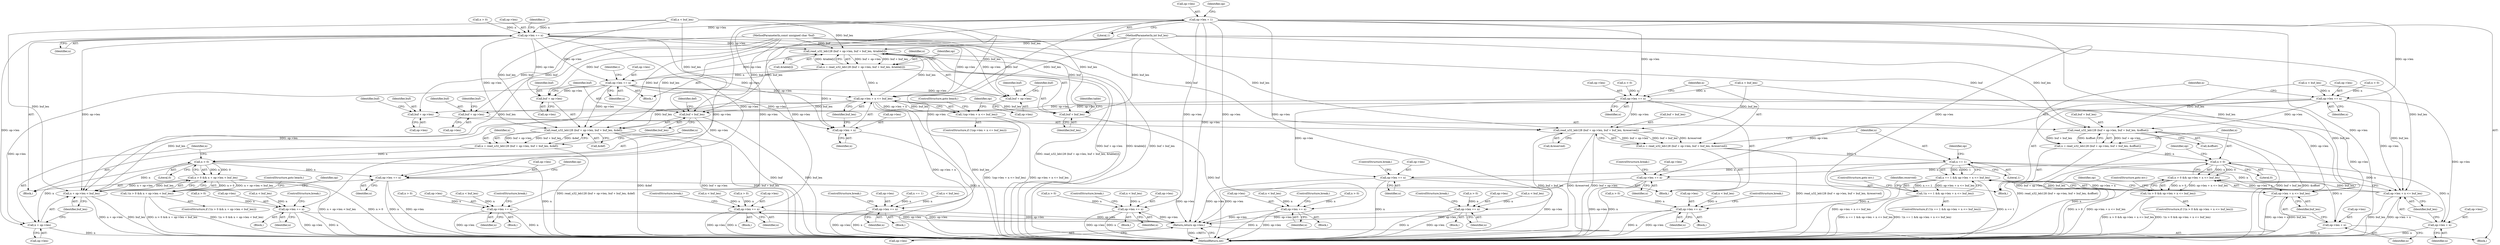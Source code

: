 digraph "0_radare2_bd276ef2fd8ac3401e65be7c126a43175ccfbcd7@pointer" {
"1000105" [label="(Call,op->len = 1)"];
"1000382" [label="(Call,op->len += n)"];
"1001077" [label="(Return,return op->len;)"];
"1000428" [label="(Call,op->len += n)"];
"1000485" [label="(Call,op->len += n)"];
"1000502" [label="(Call,read_u32_leb128 (buf + op->len, buf + buf_len, &table[i]))"];
"1000500" [label="(Call,n = read_u32_leb128 (buf + op->len, buf + buf_len, &table[i]))"];
"1000517" [label="(Call,op->len + n <= buf_len)"];
"1000508" [label="(Call,buf + buf_len)"];
"1000516" [label="(Call,!(op->len + n <= buf_len))"];
"1000533" [label="(Call,read_u32_leb128 (buf + op->len, buf + buf_len, &def))"];
"1000531" [label="(Call,n = read_u32_leb128 (buf + op->len, buf + buf_len, &def))"];
"1000547" [label="(Call,n > 0)"];
"1000546" [label="(Call,n > 0 && n + op->len < buf_len)"];
"1000545" [label="(Call,!(n > 0 && n + op->len < buf_len))"];
"1000550" [label="(Call,n + op->len < buf_len)"];
"1000551" [label="(Call,n + op->len)"];
"1000559" [label="(Call,op->len += n)"];
"1000539" [label="(Call,buf + buf_len)"];
"1000518" [label="(Call,op->len + n)"];
"1000526" [label="(Call,op->len += n)"];
"1000503" [label="(Call,buf + op->len)"];
"1000534" [label="(Call,buf + op->len)"];
"1000676" [label="(Call,op->len += n)"];
"1000683" [label="(Call,read_u32_leb128 (buf + op->len, buf + buf_len, &reserved))"];
"1000681" [label="(Call,n = read_u32_leb128 (buf + op->len, buf + buf_len, &reserved))"];
"1000697" [label="(Call,n == 1)"];
"1000696" [label="(Call,n == 1 && op->len + n <= buf_len)"];
"1000695" [label="(Call,!(n == 1 && op->len + n <= buf_len))"];
"1000700" [label="(Call,op->len + n <= buf_len)"];
"1000701" [label="(Call,op->len + n)"];
"1000722" [label="(Call,op->len += n)"];
"1000684" [label="(Call,buf + op->len)"];
"1000770" [label="(Call,op->len += n)"];
"1000830" [label="(Call,op->len += n)"];
"1000837" [label="(Call,read_u32_leb128 (buf + op->len, buf + buf_len, &offset))"];
"1000835" [label="(Call,n = read_u32_leb128 (buf + op->len, buf + buf_len, &offset))"];
"1000851" [label="(Call,n > 0)"];
"1000850" [label="(Call,n > 0 && op->len + n <= buf_len)"];
"1000849" [label="(Call,!(n > 0 && op->len + n <= buf_len))"];
"1000854" [label="(Call,op->len + n <= buf_len)"];
"1000855" [label="(Call,op->len + n)"];
"1000873" [label="(Call,op->len += n)"];
"1000838" [label="(Call,buf + op->len)"];
"1000921" [label="(Call,op->len += n)"];
"1000955" [label="(Call,op->len += n)"];
"1000989" [label="(Call,op->len += n)"];
"1001029" [label="(Call,op->len += n)"];
"1001069" [label="(Call,op->len += n)"];
"1000775" [label="(ControlStructure,break;)"];
"1000852" [label="(Identifier,n)"];
"1000836" [label="(Identifier,n)"];
"1000951" [label="(Call,n < buf_len)"];
"1001033" [label="(Identifier,n)"];
"1000105" [label="(Call,op->len = 1)"];
"1000102" [label="(MethodParameterIn,const unsigned char *buf)"];
"1000520" [label="(Identifier,op)"];
"1000492" [label="(Identifier,i)"];
"1000695" [label="(Call,!(n == 1 && op->len + n <= buf_len))"];
"1000510" [label="(Identifier,buf_len)"];
"1000684" [label="(Call,buf + op->len)"];
"1000701" [label="(Call,op->len + n)"];
"1000433" [label="(ControlStructure,break;)"];
"1000428" [label="(Call,op->len += n)"];
"1000690" [label="(Identifier,buf)"];
"1000518" [label="(Call,op->len + n)"];
"1000849" [label="(Call,!(n > 0 && op->len + n <= buf_len))"];
"1001078" [label="(Call,op->len)"];
"1000546" [label="(Call,n > 0 && n + op->len < buf_len)"];
"1000677" [label="(Call,op->len)"];
"1000848" [label="(ControlStructure,if (!(n > 0 && op->len + n <= buf_len)))"];
"1000733" [label="(Block,)"];
"1000956" [label="(Call,op->len)"];
"1000850" [label="(Call,n > 0 && op->len + n <= buf_len)"];
"1001016" [label="(Call,n > 0)"];
"1000307" [label="(Call,n < buf_len)"];
"1000901" [label="(Call,n == 1)"];
"1000727" [label="(ControlStructure,break;)"];
"1000823" [label="(Call,n > 0)"];
"1000505" [label="(Call,op->len)"];
"1000541" [label="(Identifier,buf_len)"];
"1000109" [label="(Literal,1)"];
"1000707" [label="(ControlStructure,goto err;)"];
"1000522" [label="(Identifier,n)"];
"1000681" [label="(Call,n = read_u32_leb128 (buf + op->len, buf + buf_len, &reserved))"];
"1000103" [label="(MethodParameterIn,int buf_len)"];
"1000726" [label="(Identifier,n)"];
"1000387" [label="(ControlStructure,break;)"];
"1000382" [label="(Call,op->len += n)"];
"1000834" [label="(Identifier,n)"];
"1000989" [label="(Call,op->len += n)"];
"1000692" [label="(Call,&reserved)"];
"1000702" [label="(Call,op->len)"];
"1000948" [label="(Call,n > 0)"];
"1000530" [label="(Identifier,n)"];
"1000723" [label="(Call,op->len)"];
"1000878" [label="(ControlStructure,break;)"];
"1000694" [label="(ControlStructure,if (!(n == 1 && op->len + n <= buf_len)))"];
"1000861" [label="(ControlStructure,goto err;)"];
"1000838" [label="(Call,buf + op->len)"];
"1000994" [label="(ControlStructure,break;)"];
"1000686" [label="(Call,op->len)"];
"1001030" [label="(Call,op->len)"];
"1000463" [label="(Call,n > 0)"];
"1000539" [label="(Call,buf + buf_len)"];
"1000517" [label="(Call,op->len + n <= buf_len)"];
"1001036" [label="(Block,)"];
"1000697" [label="(Call,n == 1)"];
"1000831" [label="(Call,op->len)"];
"1000519" [label="(Call,op->len)"];
"1000563" [label="(Identifier,n)"];
"1000498" [label="(Identifier,i)"];
"1000774" [label="(Identifier,n)"];
"1000543" [label="(Identifier,def)"];
"1000516" [label="(Call,!(op->len + n <= buf_len))"];
"1000528" [label="(Identifier,op)"];
"1001073" [label="(Identifier,n)"];
"1000698" [label="(Identifier,n)"];
"1000411" [label="(Call,n > 0)"];
"1000689" [label="(Call,buf + buf_len)"];
"1001019" [label="(Call,n < buf_len)"];
"1000960" [label="(ControlStructure,break;)"];
"1000486" [label="(Call,op->len)"];
"1000874" [label="(Call,op->len)"];
"1000304" [label="(Call,n > 0)"];
"1000672" [label="(Call,n < buf_len)"];
"1000756" [label="(Call,n < buf_len)"];
"1000993" [label="(Identifier,n)"];
"1000383" [label="(Call,op->len)"];
"1000504" [label="(Identifier,buf)"];
"1000826" [label="(Call,n < buf_len)"];
"1000722" [label="(Call,op->len += n)"];
"1000703" [label="(Identifier,op)"];
"1000284" [label="(Block,)"];
"1000925" [label="(Identifier,n)"];
"1000881" [label="(Block,)"];
"1000544" [label="(ControlStructure,if (!(n > 0 && n + op->len < buf_len)))"];
"1000552" [label="(Identifier,n)"];
"1000391" [label="(Block,)"];
"1000799" [label="(Block,)"];
"1000683" [label="(Call,read_u32_leb128 (buf + op->len, buf + buf_len, &reserved))"];
"1000959" [label="(Identifier,n)"];
"1000996" [label="(Block,)"];
"1000429" [label="(Call,op->len)"];
"1000526" [label="(Call,op->len += n)"];
"1000904" [label="(Call,n < buf_len)"];
"1000857" [label="(Identifier,op)"];
"1000982" [label="(Call,n > 0)"];
"1001059" [label="(Call,n < buf_len)"];
"1000860" [label="(Identifier,buf_len)"];
"1000500" [label="(Call,n = read_u32_leb128 (buf + op->len, buf + buf_len, &table[i]))"];
"1000835" [label="(Call,n = read_u32_leb128 (buf + op->len, buf + buf_len, &offset))"];
"1000864" [label="(Identifier,op)"];
"1001069" [label="(Call,op->len += n)"];
"1000676" [label="(Call,op->len += n)"];
"1000706" [label="(Identifier,buf_len)"];
"1000851" [label="(Call,n > 0)"];
"1000685" [label="(Identifier,buf)"];
"1000432" [label="(Identifier,n)"];
"1000928" [label="(Block,)"];
"1000527" [label="(Call,op->len)"];
"1000511" [label="(Call,&table[i])"];
"1001034" [label="(ControlStructure,break;)"];
"1000843" [label="(Call,buf + buf_len)"];
"1000525" [label="(ControlStructure,goto beach;)"];
"1001077" [label="(Return,return op->len;)"];
"1000549" [label="(Literal,0)"];
"1000560" [label="(Call,op->len)"];
"1000550" [label="(Call,n + op->len < buf_len)"];
"1000645" [label="(Block,)"];
"1000509" [label="(Identifier,buf)"];
"1000921" [label="(Call,op->len += n)"];
"1000104" [label="(Block,)"];
"1000540" [label="(Identifier,buf)"];
"1000926" [label="(ControlStructure,break;)"];
"1000414" [label="(Call,n < buf_len)"];
"1000699" [label="(Literal,1)"];
"1000533" [label="(Call,read_u32_leb128 (buf + op->len, buf + buf_len, &def))"];
"1000853" [label="(Literal,0)"];
"1000770" [label="(Call,op->len += n)"];
"1000489" [label="(Identifier,n)"];
"1000502" [label="(Call,read_u32_leb128 (buf + op->len, buf + buf_len, &table[i]))"];
"1000515" [label="(ControlStructure,if (!(op->len + n <= buf_len)))"];
"1000531" [label="(Call,n = read_u32_leb128 (buf + op->len, buf + buf_len, &def))"];
"1000532" [label="(Identifier,n)"];
"1000513" [label="(Identifier,table)"];
"1000705" [label="(Identifier,n)"];
"1000508" [label="(Call,buf + buf_len)"];
"1000955" [label="(Call,op->len += n)"];
"1000561" [label="(Identifier,op)"];
"1000106" [label="(Call,op->len)"];
"1000501" [label="(Identifier,n)"];
"1000553" [label="(Call,op->len)"];
"1001074" [label="(ControlStructure,break;)"];
"1000990" [label="(Call,op->len)"];
"1000844" [label="(Identifier,buf)"];
"1001029" [label="(Call,op->len += n)"];
"1000873" [label="(Call,op->len += n)"];
"1000709" [label="(Identifier,reserved)"];
"1000551" [label="(Call,n + op->len)"];
"1000962" [label="(Block,)"];
"1001097" [label="(MethodReturn,int)"];
"1000466" [label="(Call,n < buf_len)"];
"1000922" [label="(Call,op->len)"];
"1000499" [label="(Block,)"];
"1000548" [label="(Identifier,n)"];
"1000523" [label="(Identifier,buf_len)"];
"1000545" [label="(Call,!(n > 0 && n + op->len < buf_len))"];
"1000700" [label="(Call,op->len + n <= buf_len)"];
"1000856" [label="(Call,op->len)"];
"1000877" [label="(Identifier,n)"];
"1000753" [label="(Call,n > 0)"];
"1000542" [label="(Call,&def)"];
"1000535" [label="(Identifier,buf)"];
"1000503" [label="(Call,buf + op->len)"];
"1000830" [label="(Call,op->len += n)"];
"1000771" [label="(Call,op->len)"];
"1000556" [label="(Identifier,buf_len)"];
"1000837" [label="(Call,read_u32_leb128 (buf + op->len, buf + buf_len, &offset))"];
"1000859" [label="(Identifier,n)"];
"1001056" [label="(Call,n > 0)"];
"1000558" [label="(ControlStructure,goto beach;)"];
"1000386" [label="(Identifier,n)"];
"1000682" [label="(Identifier,n)"];
"1000435" [label="(Block,)"];
"1000680" [label="(Identifier,n)"];
"1000846" [label="(Call,&offset)"];
"1000669" [label="(Call,n > 0)"];
"1000839" [label="(Identifier,buf)"];
"1000536" [label="(Call,op->len)"];
"1000855" [label="(Call,op->len + n)"];
"1000112" [label="(Identifier,op)"];
"1000566" [label="(Identifier,op)"];
"1000485" [label="(Call,op->len += n)"];
"1000696" [label="(Call,n == 1 && op->len + n <= buf_len)"];
"1000854" [label="(Call,op->len + n <= buf_len)"];
"1000840" [label="(Call,op->len)"];
"1001070" [label="(Call,op->len)"];
"1000559" [label="(Call,op->len += n)"];
"1000985" [label="(Call,n < buf_len)"];
"1000534" [label="(Call,buf + op->len)"];
"1000547" [label="(Call,n > 0)"];
"1000105" -> "1000104"  [label="AST: "];
"1000105" -> "1000109"  [label="CFG: "];
"1000106" -> "1000105"  [label="AST: "];
"1000109" -> "1000105"  [label="AST: "];
"1000112" -> "1000105"  [label="CFG: "];
"1000105" -> "1001097"  [label="DDG: op->len"];
"1000105" -> "1000382"  [label="DDG: op->len"];
"1000105" -> "1000428"  [label="DDG: op->len"];
"1000105" -> "1000485"  [label="DDG: op->len"];
"1000105" -> "1000676"  [label="DDG: op->len"];
"1000105" -> "1000770"  [label="DDG: op->len"];
"1000105" -> "1000830"  [label="DDG: op->len"];
"1000105" -> "1000921"  [label="DDG: op->len"];
"1000105" -> "1000955"  [label="DDG: op->len"];
"1000105" -> "1000989"  [label="DDG: op->len"];
"1000105" -> "1001029"  [label="DDG: op->len"];
"1000105" -> "1001069"  [label="DDG: op->len"];
"1000105" -> "1001077"  [label="DDG: op->len"];
"1000382" -> "1000284"  [label="AST: "];
"1000382" -> "1000386"  [label="CFG: "];
"1000383" -> "1000382"  [label="AST: "];
"1000386" -> "1000382"  [label="AST: "];
"1000387" -> "1000382"  [label="CFG: "];
"1000382" -> "1001097"  [label="DDG: op->len"];
"1000382" -> "1001097"  [label="DDG: n"];
"1000304" -> "1000382"  [label="DDG: n"];
"1000307" -> "1000382"  [label="DDG: n"];
"1000382" -> "1001077"  [label="DDG: op->len"];
"1001077" -> "1000104"  [label="AST: "];
"1001077" -> "1001078"  [label="CFG: "];
"1001078" -> "1001077"  [label="AST: "];
"1001097" -> "1001077"  [label="CFG: "];
"1001077" -> "1001097"  [label="DDG: <RET>"];
"1000559" -> "1001077"  [label="DDG: op->len"];
"1000989" -> "1001077"  [label="DDG: op->len"];
"1001029" -> "1001077"  [label="DDG: op->len"];
"1001069" -> "1001077"  [label="DDG: op->len"];
"1000722" -> "1001077"  [label="DDG: op->len"];
"1000873" -> "1001077"  [label="DDG: op->len"];
"1000955" -> "1001077"  [label="DDG: op->len"];
"1000921" -> "1001077"  [label="DDG: op->len"];
"1000428" -> "1001077"  [label="DDG: op->len"];
"1000770" -> "1001077"  [label="DDG: op->len"];
"1000428" -> "1000391"  [label="AST: "];
"1000428" -> "1000432"  [label="CFG: "];
"1000429" -> "1000428"  [label="AST: "];
"1000432" -> "1000428"  [label="AST: "];
"1000433" -> "1000428"  [label="CFG: "];
"1000428" -> "1001097"  [label="DDG: n"];
"1000428" -> "1001097"  [label="DDG: op->len"];
"1000411" -> "1000428"  [label="DDG: n"];
"1000414" -> "1000428"  [label="DDG: n"];
"1000485" -> "1000435"  [label="AST: "];
"1000485" -> "1000489"  [label="CFG: "];
"1000486" -> "1000485"  [label="AST: "];
"1000489" -> "1000485"  [label="AST: "];
"1000492" -> "1000485"  [label="CFG: "];
"1000466" -> "1000485"  [label="DDG: n"];
"1000463" -> "1000485"  [label="DDG: n"];
"1000485" -> "1000502"  [label="DDG: op->len"];
"1000485" -> "1000503"  [label="DDG: op->len"];
"1000485" -> "1000517"  [label="DDG: op->len"];
"1000485" -> "1000518"  [label="DDG: op->len"];
"1000485" -> "1000526"  [label="DDG: op->len"];
"1000485" -> "1000533"  [label="DDG: op->len"];
"1000485" -> "1000534"  [label="DDG: op->len"];
"1000485" -> "1000550"  [label="DDG: op->len"];
"1000485" -> "1000551"  [label="DDG: op->len"];
"1000485" -> "1000559"  [label="DDG: op->len"];
"1000502" -> "1000500"  [label="AST: "];
"1000502" -> "1000511"  [label="CFG: "];
"1000503" -> "1000502"  [label="AST: "];
"1000508" -> "1000502"  [label="AST: "];
"1000511" -> "1000502"  [label="AST: "];
"1000500" -> "1000502"  [label="CFG: "];
"1000502" -> "1001097"  [label="DDG: buf + op->len"];
"1000502" -> "1001097"  [label="DDG: &table[i]"];
"1000502" -> "1001097"  [label="DDG: buf + buf_len"];
"1000502" -> "1000500"  [label="DDG: buf + op->len"];
"1000502" -> "1000500"  [label="DDG: buf + buf_len"];
"1000502" -> "1000500"  [label="DDG: &table[i]"];
"1000102" -> "1000502"  [label="DDG: buf"];
"1000526" -> "1000502"  [label="DDG: op->len"];
"1000466" -> "1000502"  [label="DDG: buf_len"];
"1000517" -> "1000502"  [label="DDG: buf_len"];
"1000103" -> "1000502"  [label="DDG: buf_len"];
"1000500" -> "1000499"  [label="AST: "];
"1000501" -> "1000500"  [label="AST: "];
"1000520" -> "1000500"  [label="CFG: "];
"1000500" -> "1001097"  [label="DDG: read_u32_leb128 (buf + op->len, buf + buf_len, &table[i])"];
"1000500" -> "1000517"  [label="DDG: n"];
"1000500" -> "1000518"  [label="DDG: n"];
"1000500" -> "1000526"  [label="DDG: n"];
"1000517" -> "1000516"  [label="AST: "];
"1000517" -> "1000523"  [label="CFG: "];
"1000518" -> "1000517"  [label="AST: "];
"1000523" -> "1000517"  [label="AST: "];
"1000516" -> "1000517"  [label="CFG: "];
"1000517" -> "1001097"  [label="DDG: op->len + n"];
"1000517" -> "1001097"  [label="DDG: buf_len"];
"1000517" -> "1000508"  [label="DDG: buf_len"];
"1000517" -> "1000516"  [label="DDG: op->len + n"];
"1000517" -> "1000516"  [label="DDG: buf_len"];
"1000526" -> "1000517"  [label="DDG: op->len"];
"1000103" -> "1000517"  [label="DDG: buf_len"];
"1000466" -> "1000517"  [label="DDG: buf_len"];
"1000517" -> "1000533"  [label="DDG: buf_len"];
"1000517" -> "1000539"  [label="DDG: buf_len"];
"1000517" -> "1000550"  [label="DDG: buf_len"];
"1000508" -> "1000510"  [label="CFG: "];
"1000509" -> "1000508"  [label="AST: "];
"1000510" -> "1000508"  [label="AST: "];
"1000513" -> "1000508"  [label="CFG: "];
"1000508" -> "1001097"  [label="DDG: buf"];
"1000102" -> "1000508"  [label="DDG: buf"];
"1000466" -> "1000508"  [label="DDG: buf_len"];
"1000103" -> "1000508"  [label="DDG: buf_len"];
"1000516" -> "1000515"  [label="AST: "];
"1000525" -> "1000516"  [label="CFG: "];
"1000528" -> "1000516"  [label="CFG: "];
"1000516" -> "1001097"  [label="DDG: !(op->len + n <= buf_len)"];
"1000516" -> "1001097"  [label="DDG: op->len + n <= buf_len"];
"1000533" -> "1000531"  [label="AST: "];
"1000533" -> "1000542"  [label="CFG: "];
"1000534" -> "1000533"  [label="AST: "];
"1000539" -> "1000533"  [label="AST: "];
"1000542" -> "1000533"  [label="AST: "];
"1000531" -> "1000533"  [label="CFG: "];
"1000533" -> "1001097"  [label="DDG: &def"];
"1000533" -> "1001097"  [label="DDG: buf + op->len"];
"1000533" -> "1001097"  [label="DDG: buf + buf_len"];
"1000533" -> "1000531"  [label="DDG: buf + op->len"];
"1000533" -> "1000531"  [label="DDG: buf + buf_len"];
"1000533" -> "1000531"  [label="DDG: &def"];
"1000102" -> "1000533"  [label="DDG: buf"];
"1000526" -> "1000533"  [label="DDG: op->len"];
"1000466" -> "1000533"  [label="DDG: buf_len"];
"1000103" -> "1000533"  [label="DDG: buf_len"];
"1000531" -> "1000435"  [label="AST: "];
"1000532" -> "1000531"  [label="AST: "];
"1000548" -> "1000531"  [label="CFG: "];
"1000531" -> "1001097"  [label="DDG: read_u32_leb128 (buf + op->len, buf + buf_len, &def)"];
"1000531" -> "1000547"  [label="DDG: n"];
"1000547" -> "1000546"  [label="AST: "];
"1000547" -> "1000549"  [label="CFG: "];
"1000548" -> "1000547"  [label="AST: "];
"1000549" -> "1000547"  [label="AST: "];
"1000552" -> "1000547"  [label="CFG: "];
"1000546" -> "1000547"  [label="CFG: "];
"1000547" -> "1001097"  [label="DDG: n"];
"1000547" -> "1000546"  [label="DDG: n"];
"1000547" -> "1000546"  [label="DDG: 0"];
"1000547" -> "1000550"  [label="DDG: n"];
"1000547" -> "1000551"  [label="DDG: n"];
"1000547" -> "1000559"  [label="DDG: n"];
"1000546" -> "1000545"  [label="AST: "];
"1000546" -> "1000550"  [label="CFG: "];
"1000550" -> "1000546"  [label="AST: "];
"1000545" -> "1000546"  [label="CFG: "];
"1000546" -> "1001097"  [label="DDG: n + op->len < buf_len"];
"1000546" -> "1001097"  [label="DDG: n > 0"];
"1000546" -> "1000545"  [label="DDG: n > 0"];
"1000546" -> "1000545"  [label="DDG: n + op->len < buf_len"];
"1000550" -> "1000546"  [label="DDG: n + op->len"];
"1000550" -> "1000546"  [label="DDG: buf_len"];
"1000545" -> "1000544"  [label="AST: "];
"1000558" -> "1000545"  [label="CFG: "];
"1000561" -> "1000545"  [label="CFG: "];
"1000545" -> "1001097"  [label="DDG: n > 0 && n + op->len < buf_len"];
"1000545" -> "1001097"  [label="DDG: !(n > 0 && n + op->len < buf_len)"];
"1000550" -> "1000556"  [label="CFG: "];
"1000551" -> "1000550"  [label="AST: "];
"1000556" -> "1000550"  [label="AST: "];
"1000550" -> "1001097"  [label="DDG: buf_len"];
"1000550" -> "1001097"  [label="DDG: n + op->len"];
"1000526" -> "1000550"  [label="DDG: op->len"];
"1000103" -> "1000550"  [label="DDG: buf_len"];
"1000466" -> "1000550"  [label="DDG: buf_len"];
"1000551" -> "1000553"  [label="CFG: "];
"1000552" -> "1000551"  [label="AST: "];
"1000553" -> "1000551"  [label="AST: "];
"1000556" -> "1000551"  [label="CFG: "];
"1000551" -> "1001097"  [label="DDG: n"];
"1000526" -> "1000551"  [label="DDG: op->len"];
"1000559" -> "1000435"  [label="AST: "];
"1000559" -> "1000563"  [label="CFG: "];
"1000560" -> "1000559"  [label="AST: "];
"1000563" -> "1000559"  [label="AST: "];
"1000566" -> "1000559"  [label="CFG: "];
"1000559" -> "1001097"  [label="DDG: op->len"];
"1000559" -> "1001097"  [label="DDG: n"];
"1000526" -> "1000559"  [label="DDG: op->len"];
"1000539" -> "1000541"  [label="CFG: "];
"1000540" -> "1000539"  [label="AST: "];
"1000541" -> "1000539"  [label="AST: "];
"1000543" -> "1000539"  [label="CFG: "];
"1000539" -> "1001097"  [label="DDG: buf"];
"1000539" -> "1001097"  [label="DDG: buf_len"];
"1000102" -> "1000539"  [label="DDG: buf"];
"1000466" -> "1000539"  [label="DDG: buf_len"];
"1000103" -> "1000539"  [label="DDG: buf_len"];
"1000518" -> "1000522"  [label="CFG: "];
"1000519" -> "1000518"  [label="AST: "];
"1000522" -> "1000518"  [label="AST: "];
"1000523" -> "1000518"  [label="CFG: "];
"1000518" -> "1001097"  [label="DDG: n"];
"1000526" -> "1000518"  [label="DDG: op->len"];
"1000526" -> "1000499"  [label="AST: "];
"1000526" -> "1000530"  [label="CFG: "];
"1000527" -> "1000526"  [label="AST: "];
"1000530" -> "1000526"  [label="AST: "];
"1000498" -> "1000526"  [label="CFG: "];
"1000526" -> "1000503"  [label="DDG: op->len"];
"1000526" -> "1000534"  [label="DDG: op->len"];
"1000503" -> "1000505"  [label="CFG: "];
"1000504" -> "1000503"  [label="AST: "];
"1000505" -> "1000503"  [label="AST: "];
"1000509" -> "1000503"  [label="CFG: "];
"1000102" -> "1000503"  [label="DDG: buf"];
"1000534" -> "1000536"  [label="CFG: "];
"1000535" -> "1000534"  [label="AST: "];
"1000536" -> "1000534"  [label="AST: "];
"1000540" -> "1000534"  [label="CFG: "];
"1000102" -> "1000534"  [label="DDG: buf"];
"1000676" -> "1000645"  [label="AST: "];
"1000676" -> "1000680"  [label="CFG: "];
"1000677" -> "1000676"  [label="AST: "];
"1000680" -> "1000676"  [label="AST: "];
"1000682" -> "1000676"  [label="CFG: "];
"1000669" -> "1000676"  [label="DDG: n"];
"1000672" -> "1000676"  [label="DDG: n"];
"1000676" -> "1000683"  [label="DDG: op->len"];
"1000676" -> "1000684"  [label="DDG: op->len"];
"1000676" -> "1000700"  [label="DDG: op->len"];
"1000676" -> "1000701"  [label="DDG: op->len"];
"1000676" -> "1000722"  [label="DDG: op->len"];
"1000683" -> "1000681"  [label="AST: "];
"1000683" -> "1000692"  [label="CFG: "];
"1000684" -> "1000683"  [label="AST: "];
"1000689" -> "1000683"  [label="AST: "];
"1000692" -> "1000683"  [label="AST: "];
"1000681" -> "1000683"  [label="CFG: "];
"1000683" -> "1001097"  [label="DDG: buf + op->len"];
"1000683" -> "1001097"  [label="DDG: buf + buf_len"];
"1000683" -> "1001097"  [label="DDG: &reserved"];
"1000683" -> "1000681"  [label="DDG: buf + op->len"];
"1000683" -> "1000681"  [label="DDG: buf + buf_len"];
"1000683" -> "1000681"  [label="DDG: &reserved"];
"1000102" -> "1000683"  [label="DDG: buf"];
"1000672" -> "1000683"  [label="DDG: buf_len"];
"1000103" -> "1000683"  [label="DDG: buf_len"];
"1000681" -> "1000645"  [label="AST: "];
"1000682" -> "1000681"  [label="AST: "];
"1000698" -> "1000681"  [label="CFG: "];
"1000681" -> "1001097"  [label="DDG: read_u32_leb128 (buf + op->len, buf + buf_len, &reserved)"];
"1000681" -> "1000697"  [label="DDG: n"];
"1000697" -> "1000696"  [label="AST: "];
"1000697" -> "1000699"  [label="CFG: "];
"1000698" -> "1000697"  [label="AST: "];
"1000699" -> "1000697"  [label="AST: "];
"1000703" -> "1000697"  [label="CFG: "];
"1000696" -> "1000697"  [label="CFG: "];
"1000697" -> "1001097"  [label="DDG: n"];
"1000697" -> "1000696"  [label="DDG: n"];
"1000697" -> "1000696"  [label="DDG: 1"];
"1000697" -> "1000700"  [label="DDG: n"];
"1000697" -> "1000701"  [label="DDG: n"];
"1000697" -> "1000722"  [label="DDG: n"];
"1000696" -> "1000695"  [label="AST: "];
"1000696" -> "1000700"  [label="CFG: "];
"1000700" -> "1000696"  [label="AST: "];
"1000695" -> "1000696"  [label="CFG: "];
"1000696" -> "1001097"  [label="DDG: op->len + n <= buf_len"];
"1000696" -> "1001097"  [label="DDG: n == 1"];
"1000696" -> "1000695"  [label="DDG: n == 1"];
"1000696" -> "1000695"  [label="DDG: op->len + n <= buf_len"];
"1000700" -> "1000696"  [label="DDG: op->len + n"];
"1000700" -> "1000696"  [label="DDG: buf_len"];
"1000695" -> "1000694"  [label="AST: "];
"1000707" -> "1000695"  [label="CFG: "];
"1000709" -> "1000695"  [label="CFG: "];
"1000695" -> "1001097"  [label="DDG: !(n == 1 && op->len + n <= buf_len)"];
"1000695" -> "1001097"  [label="DDG: n == 1 && op->len + n <= buf_len"];
"1000700" -> "1000706"  [label="CFG: "];
"1000701" -> "1000700"  [label="AST: "];
"1000706" -> "1000700"  [label="AST: "];
"1000700" -> "1001097"  [label="DDG: op->len + n"];
"1000700" -> "1001097"  [label="DDG: buf_len"];
"1000103" -> "1000700"  [label="DDG: buf_len"];
"1000672" -> "1000700"  [label="DDG: buf_len"];
"1000701" -> "1000705"  [label="CFG: "];
"1000702" -> "1000701"  [label="AST: "];
"1000705" -> "1000701"  [label="AST: "];
"1000706" -> "1000701"  [label="CFG: "];
"1000701" -> "1001097"  [label="DDG: n"];
"1000722" -> "1000645"  [label="AST: "];
"1000722" -> "1000726"  [label="CFG: "];
"1000723" -> "1000722"  [label="AST: "];
"1000726" -> "1000722"  [label="AST: "];
"1000727" -> "1000722"  [label="CFG: "];
"1000722" -> "1001097"  [label="DDG: n"];
"1000722" -> "1001097"  [label="DDG: op->len"];
"1000684" -> "1000686"  [label="CFG: "];
"1000685" -> "1000684"  [label="AST: "];
"1000686" -> "1000684"  [label="AST: "];
"1000690" -> "1000684"  [label="CFG: "];
"1000102" -> "1000684"  [label="DDG: buf"];
"1000770" -> "1000733"  [label="AST: "];
"1000770" -> "1000774"  [label="CFG: "];
"1000771" -> "1000770"  [label="AST: "];
"1000774" -> "1000770"  [label="AST: "];
"1000775" -> "1000770"  [label="CFG: "];
"1000770" -> "1001097"  [label="DDG: n"];
"1000770" -> "1001097"  [label="DDG: op->len"];
"1000753" -> "1000770"  [label="DDG: n"];
"1000756" -> "1000770"  [label="DDG: n"];
"1000830" -> "1000799"  [label="AST: "];
"1000830" -> "1000834"  [label="CFG: "];
"1000831" -> "1000830"  [label="AST: "];
"1000834" -> "1000830"  [label="AST: "];
"1000836" -> "1000830"  [label="CFG: "];
"1000826" -> "1000830"  [label="DDG: n"];
"1000823" -> "1000830"  [label="DDG: n"];
"1000830" -> "1000837"  [label="DDG: op->len"];
"1000830" -> "1000838"  [label="DDG: op->len"];
"1000830" -> "1000854"  [label="DDG: op->len"];
"1000830" -> "1000855"  [label="DDG: op->len"];
"1000830" -> "1000873"  [label="DDG: op->len"];
"1000837" -> "1000835"  [label="AST: "];
"1000837" -> "1000846"  [label="CFG: "];
"1000838" -> "1000837"  [label="AST: "];
"1000843" -> "1000837"  [label="AST: "];
"1000846" -> "1000837"  [label="AST: "];
"1000835" -> "1000837"  [label="CFG: "];
"1000837" -> "1001097"  [label="DDG: buf + op->len"];
"1000837" -> "1001097"  [label="DDG: buf + buf_len"];
"1000837" -> "1001097"  [label="DDG: &offset"];
"1000837" -> "1000835"  [label="DDG: buf + op->len"];
"1000837" -> "1000835"  [label="DDG: buf + buf_len"];
"1000837" -> "1000835"  [label="DDG: &offset"];
"1000102" -> "1000837"  [label="DDG: buf"];
"1000826" -> "1000837"  [label="DDG: buf_len"];
"1000103" -> "1000837"  [label="DDG: buf_len"];
"1000835" -> "1000799"  [label="AST: "];
"1000836" -> "1000835"  [label="AST: "];
"1000852" -> "1000835"  [label="CFG: "];
"1000835" -> "1001097"  [label="DDG: read_u32_leb128 (buf + op->len, buf + buf_len, &offset)"];
"1000835" -> "1000851"  [label="DDG: n"];
"1000851" -> "1000850"  [label="AST: "];
"1000851" -> "1000853"  [label="CFG: "];
"1000852" -> "1000851"  [label="AST: "];
"1000853" -> "1000851"  [label="AST: "];
"1000857" -> "1000851"  [label="CFG: "];
"1000850" -> "1000851"  [label="CFG: "];
"1000851" -> "1001097"  [label="DDG: n"];
"1000851" -> "1000850"  [label="DDG: n"];
"1000851" -> "1000850"  [label="DDG: 0"];
"1000851" -> "1000854"  [label="DDG: n"];
"1000851" -> "1000855"  [label="DDG: n"];
"1000851" -> "1000873"  [label="DDG: n"];
"1000850" -> "1000849"  [label="AST: "];
"1000850" -> "1000854"  [label="CFG: "];
"1000854" -> "1000850"  [label="AST: "];
"1000849" -> "1000850"  [label="CFG: "];
"1000850" -> "1001097"  [label="DDG: n > 0"];
"1000850" -> "1001097"  [label="DDG: op->len + n <= buf_len"];
"1000850" -> "1000849"  [label="DDG: n > 0"];
"1000850" -> "1000849"  [label="DDG: op->len + n <= buf_len"];
"1000854" -> "1000850"  [label="DDG: op->len + n"];
"1000854" -> "1000850"  [label="DDG: buf_len"];
"1000849" -> "1000848"  [label="AST: "];
"1000861" -> "1000849"  [label="CFG: "];
"1000864" -> "1000849"  [label="CFG: "];
"1000849" -> "1001097"  [label="DDG: !(n > 0 && op->len + n <= buf_len)"];
"1000849" -> "1001097"  [label="DDG: n > 0 && op->len + n <= buf_len"];
"1000854" -> "1000860"  [label="CFG: "];
"1000855" -> "1000854"  [label="AST: "];
"1000860" -> "1000854"  [label="AST: "];
"1000854" -> "1001097"  [label="DDG: buf_len"];
"1000854" -> "1001097"  [label="DDG: op->len + n"];
"1000103" -> "1000854"  [label="DDG: buf_len"];
"1000826" -> "1000854"  [label="DDG: buf_len"];
"1000855" -> "1000859"  [label="CFG: "];
"1000856" -> "1000855"  [label="AST: "];
"1000859" -> "1000855"  [label="AST: "];
"1000860" -> "1000855"  [label="CFG: "];
"1000855" -> "1001097"  [label="DDG: n"];
"1000873" -> "1000799"  [label="AST: "];
"1000873" -> "1000877"  [label="CFG: "];
"1000874" -> "1000873"  [label="AST: "];
"1000877" -> "1000873"  [label="AST: "];
"1000878" -> "1000873"  [label="CFG: "];
"1000873" -> "1001097"  [label="DDG: op->len"];
"1000873" -> "1001097"  [label="DDG: n"];
"1000838" -> "1000840"  [label="CFG: "];
"1000839" -> "1000838"  [label="AST: "];
"1000840" -> "1000838"  [label="AST: "];
"1000844" -> "1000838"  [label="CFG: "];
"1000102" -> "1000838"  [label="DDG: buf"];
"1000921" -> "1000881"  [label="AST: "];
"1000921" -> "1000925"  [label="CFG: "];
"1000922" -> "1000921"  [label="AST: "];
"1000925" -> "1000921"  [label="AST: "];
"1000926" -> "1000921"  [label="CFG: "];
"1000921" -> "1001097"  [label="DDG: n"];
"1000921" -> "1001097"  [label="DDG: op->len"];
"1000904" -> "1000921"  [label="DDG: n"];
"1000901" -> "1000921"  [label="DDG: n"];
"1000955" -> "1000928"  [label="AST: "];
"1000955" -> "1000959"  [label="CFG: "];
"1000956" -> "1000955"  [label="AST: "];
"1000959" -> "1000955"  [label="AST: "];
"1000960" -> "1000955"  [label="CFG: "];
"1000955" -> "1001097"  [label="DDG: n"];
"1000955" -> "1001097"  [label="DDG: op->len"];
"1000951" -> "1000955"  [label="DDG: n"];
"1000948" -> "1000955"  [label="DDG: n"];
"1000989" -> "1000962"  [label="AST: "];
"1000989" -> "1000993"  [label="CFG: "];
"1000990" -> "1000989"  [label="AST: "];
"1000993" -> "1000989"  [label="AST: "];
"1000994" -> "1000989"  [label="CFG: "];
"1000989" -> "1001097"  [label="DDG: n"];
"1000989" -> "1001097"  [label="DDG: op->len"];
"1000982" -> "1000989"  [label="DDG: n"];
"1000985" -> "1000989"  [label="DDG: n"];
"1001029" -> "1000996"  [label="AST: "];
"1001029" -> "1001033"  [label="CFG: "];
"1001030" -> "1001029"  [label="AST: "];
"1001033" -> "1001029"  [label="AST: "];
"1001034" -> "1001029"  [label="CFG: "];
"1001029" -> "1001097"  [label="DDG: op->len"];
"1001029" -> "1001097"  [label="DDG: n"];
"1001019" -> "1001029"  [label="DDG: n"];
"1001016" -> "1001029"  [label="DDG: n"];
"1001069" -> "1001036"  [label="AST: "];
"1001069" -> "1001073"  [label="CFG: "];
"1001070" -> "1001069"  [label="AST: "];
"1001073" -> "1001069"  [label="AST: "];
"1001074" -> "1001069"  [label="CFG: "];
"1001069" -> "1001097"  [label="DDG: n"];
"1001069" -> "1001097"  [label="DDG: op->len"];
"1001056" -> "1001069"  [label="DDG: n"];
"1001059" -> "1001069"  [label="DDG: n"];
}
